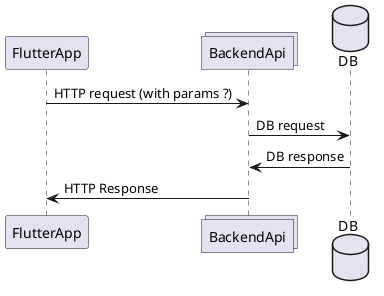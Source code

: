 @startuml

participant    FlutterApp    as fa
collections     BackendApi     as ba
database      DB      as db

fa -> ba : HTTP request (with params ?)
ba -> db : DB request  
db -> ba : DB response
ba -> fa : HTTP Response 

@enduml